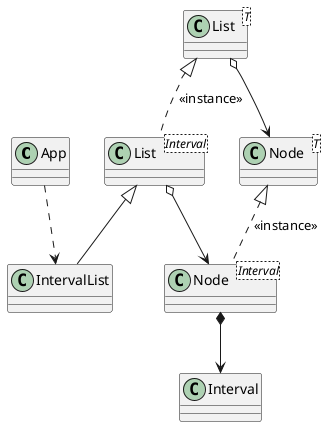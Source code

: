 @startuml

class App
App ..> IntervalList
class "List<T>" as ListT
class "List<Interval>" as ListInterval
ListT <|.. ListInterval : <<instance>>
class IntervalList 
ListInterval <|-- IntervalList
class "Node<T>" as NodeT
class "Node<Interval>" as NodeInterval
ListInterval o--> NodeInterval
NodeT <|.. NodeInterval : <<instance>>
ListT o--> NodeT
NodeInterval *--> Interval
@enduml
